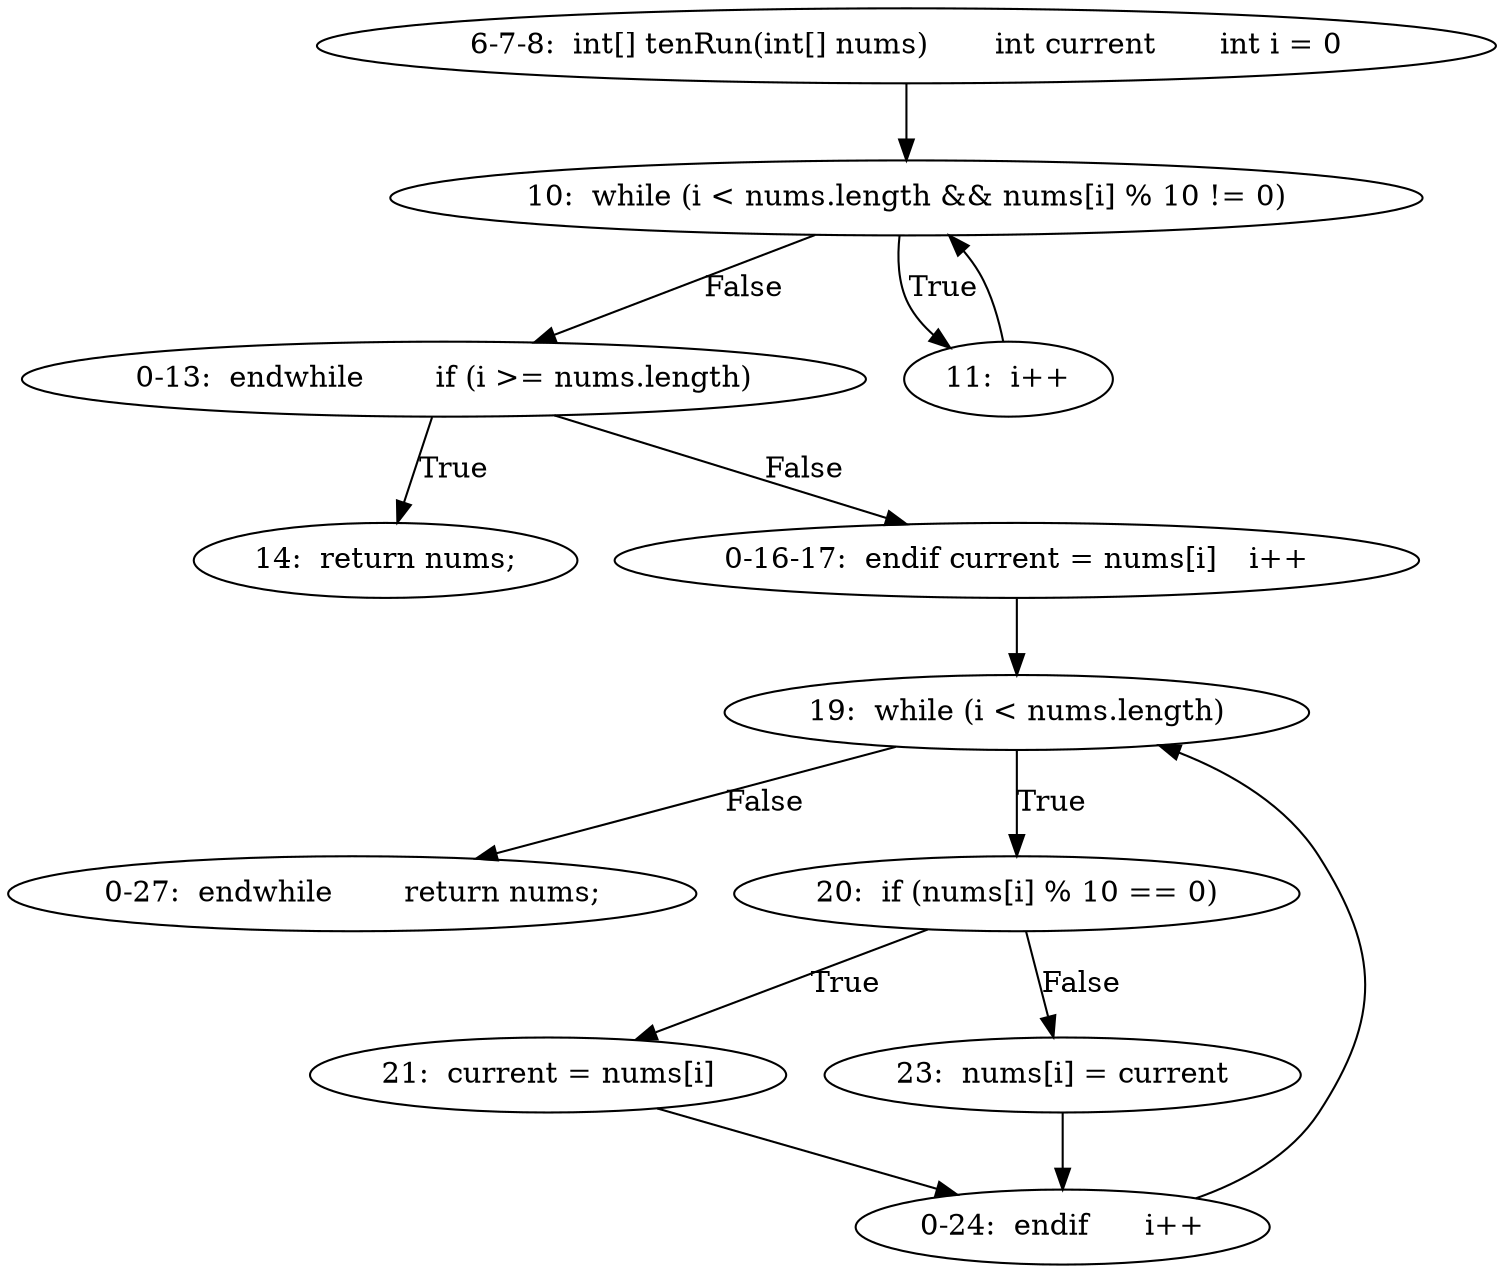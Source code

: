 digraph result_test { 
// graph-vertices
  a2  [label="6-7-8:  int[] tenRun(int[] nums)	int current	int i = 0"]; 
  3  [label="10:  while (i < nums.length && nums[i] % 10 != 0)"]; 
  a3  [label="0-13:  endwhile	if (i >= nums.length)"]; 
  5  [label="11:  i++"]; 
  7  [label="14:  return nums;"]; 
  a5  [label="0-16-17:  endif	current = nums[i]	i++"]; 
  11  [label="19:  while (i < nums.length)"]; 
  a6  [label="0-27:  endwhile	return nums;"]; 
  13  [label="20:  if (nums[i] % 10 == 0)"]; 
  14  [label="21:  current = nums[i]"]; 
  a7  [label="0-24:  endif	i++"]; 
  16  [label="23:  nums[i] = current"]; 
// graph-edges
  a2 -> 3;
  3 -> a3  [label="False"]; 
  3 -> 5  [label="True"]; 
  5 -> 3;
  a3 -> 7  [label="True"]; 
  a3 -> a5  [label="False"]; 
  a5 -> 11;
  11 -> a6  [label="False"]; 
  11 -> 13  [label="True"]; 
  13 -> 14  [label="True"]; 
  14 -> a7;
  13 -> 16  [label="False"]; 
  16 -> a7;
  a7 -> 11;
}
